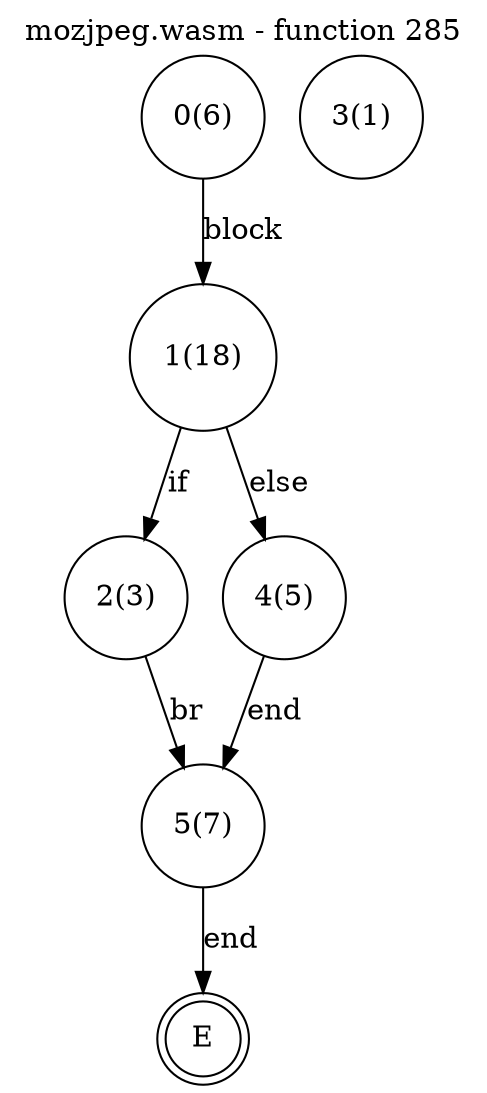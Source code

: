 digraph finite_state_machine {
    label = "mozjpeg.wasm - function 285"
    labelloc =  t
    labelfontsize = 16
    labelfontcolor = black
    labelfontname = "Helvetica"
    node [shape = doublecircle]; E ;
node [shape=circle, fontcolor=black, style="", label="0(6)"]0
node [shape=circle, fontcolor=black, style="", label="1(18)"]1
node [shape=circle, fontcolor=black, style="", label="2(3)"]2
node [shape=circle, fontcolor=black, style="", label="3(1)"]3
node [shape=circle, fontcolor=black, style="", label="4(5)"]4
node [shape=circle, fontcolor=black, style="", label="5(7)"]5
node [shape=circle, fontcolor=black, style="", label="E"]E
    0 -> 1[label="block"];
    1 -> 2[label="if"];
    1 -> 4[label="else"];
    2 -> 5[label="br"];
    4 -> 5[label="end"];
    5 -> E[label="end"];
}
